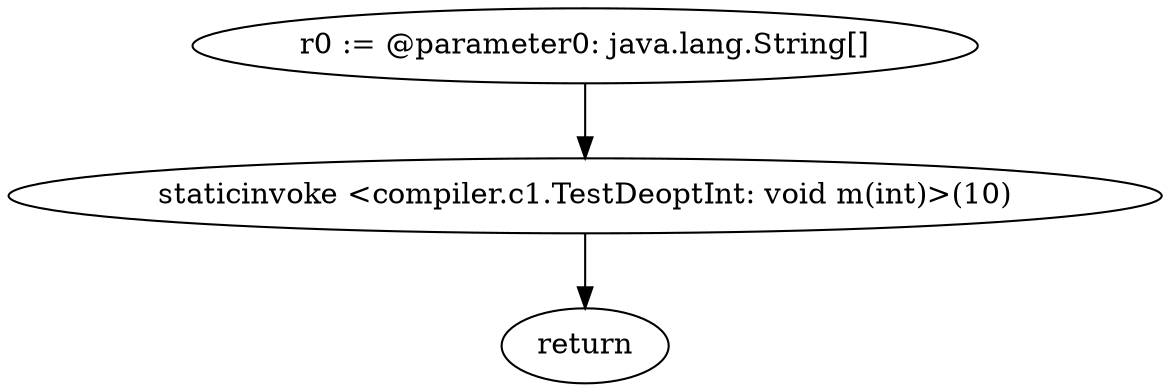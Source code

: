 digraph "unitGraph" {
    "r0 := @parameter0: java.lang.String[]"
    "staticinvoke <compiler.c1.TestDeoptInt: void m(int)>(10)"
    "return"
    "r0 := @parameter0: java.lang.String[]"->"staticinvoke <compiler.c1.TestDeoptInt: void m(int)>(10)";
    "staticinvoke <compiler.c1.TestDeoptInt: void m(int)>(10)"->"return";
}
